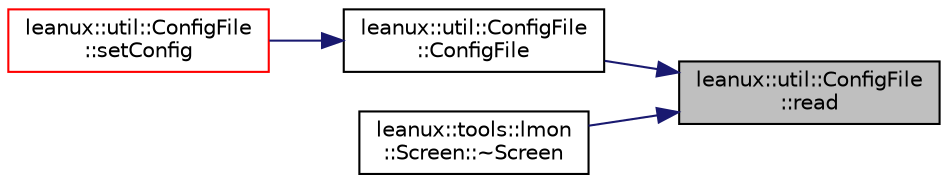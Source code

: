 digraph "leanux::util::ConfigFile::read"
{
 // LATEX_PDF_SIZE
  bgcolor="transparent";
  edge [fontname="Helvetica",fontsize="10",labelfontname="Helvetica",labelfontsize="10"];
  node [fontname="Helvetica",fontsize="10",shape=record];
  rankdir="RL";
  Node1 [label="leanux::util::ConfigFile\l::read",height=0.2,width=0.4,color="black", fillcolor="grey75", style="filled", fontcolor="black",tooltip="read and interpret the configuration file."];
  Node1 -> Node2 [dir="back",color="midnightblue",fontsize="10",style="solid",fontname="Helvetica"];
  Node2 [label="leanux::util::ConfigFile\l::ConfigFile",height=0.2,width=0.4,color="black",URL="$classleanux_1_1util_1_1ConfigFile.html#a1f104838a15bec5db5c6e2afe287cabc",tooltip="Constructor, should not be called directly, use setConfig and getConfig to create the ConfigFile."];
  Node2 -> Node3 [dir="back",color="midnightblue",fontsize="10",style="solid",fontname="Helvetica"];
  Node3 [label="leanux::util::ConfigFile\l::setConfig",height=0.2,width=0.4,color="red",URL="$classleanux_1_1util_1_1ConfigFile.html#ad044e490e3603309c05ed01e06833b11",tooltip="set the application name and config file name."];
  Node1 -> Node8 [dir="back",color="midnightblue",fontsize="10",style="solid",fontname="Helvetica"];
  Node8 [label="leanux::tools::lmon\l::Screen::~Screen",height=0.2,width=0.4,color="black",URL="$classleanux_1_1tools_1_1lmon_1_1Screen.html#a404290f829ce6132e1bbb21dd942f598",tooltip="Destructor."];
}
